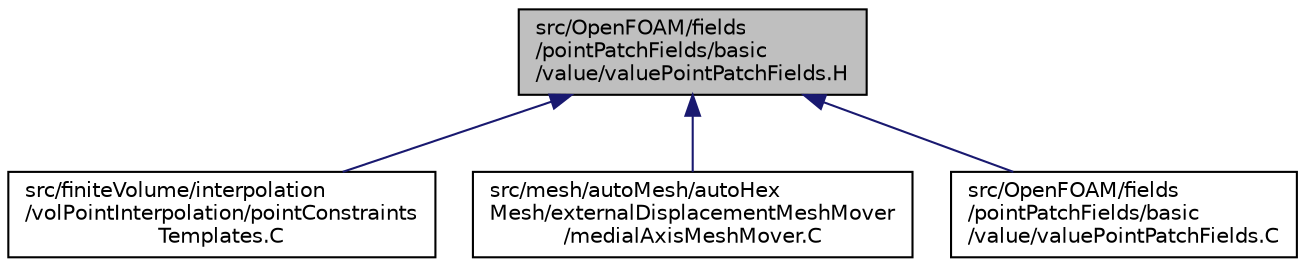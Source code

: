 digraph "src/OpenFOAM/fields/pointPatchFields/basic/value/valuePointPatchFields.H"
{
  bgcolor="transparent";
  edge [fontname="Helvetica",fontsize="10",labelfontname="Helvetica",labelfontsize="10"];
  node [fontname="Helvetica",fontsize="10",shape=record];
  Node1 [label="src/OpenFOAM/fields\l/pointPatchFields/basic\l/value/valuePointPatchFields.H",height=0.2,width=0.4,color="black", fillcolor="grey75", style="filled", fontcolor="black"];
  Node1 -> Node2 [dir="back",color="midnightblue",fontsize="10",style="solid",fontname="Helvetica"];
  Node2 [label="src/finiteVolume/interpolation\l/volPointInterpolation/pointConstraints\lTemplates.C",height=0.2,width=0.4,color="black",URL="$a06153.html"];
  Node1 -> Node3 [dir="back",color="midnightblue",fontsize="10",style="solid",fontname="Helvetica"];
  Node3 [label="src/mesh/autoMesh/autoHex\lMesh/externalDisplacementMeshMover\l/medialAxisMeshMover.C",height=0.2,width=0.4,color="black",URL="$a07044.html"];
  Node1 -> Node4 [dir="back",color="midnightblue",fontsize="10",style="solid",fontname="Helvetica"];
  Node4 [label="src/OpenFOAM/fields\l/pointPatchFields/basic\l/value/valuePointPatchFields.C",height=0.2,width=0.4,color="black",URL="$a08066.html"];
}

